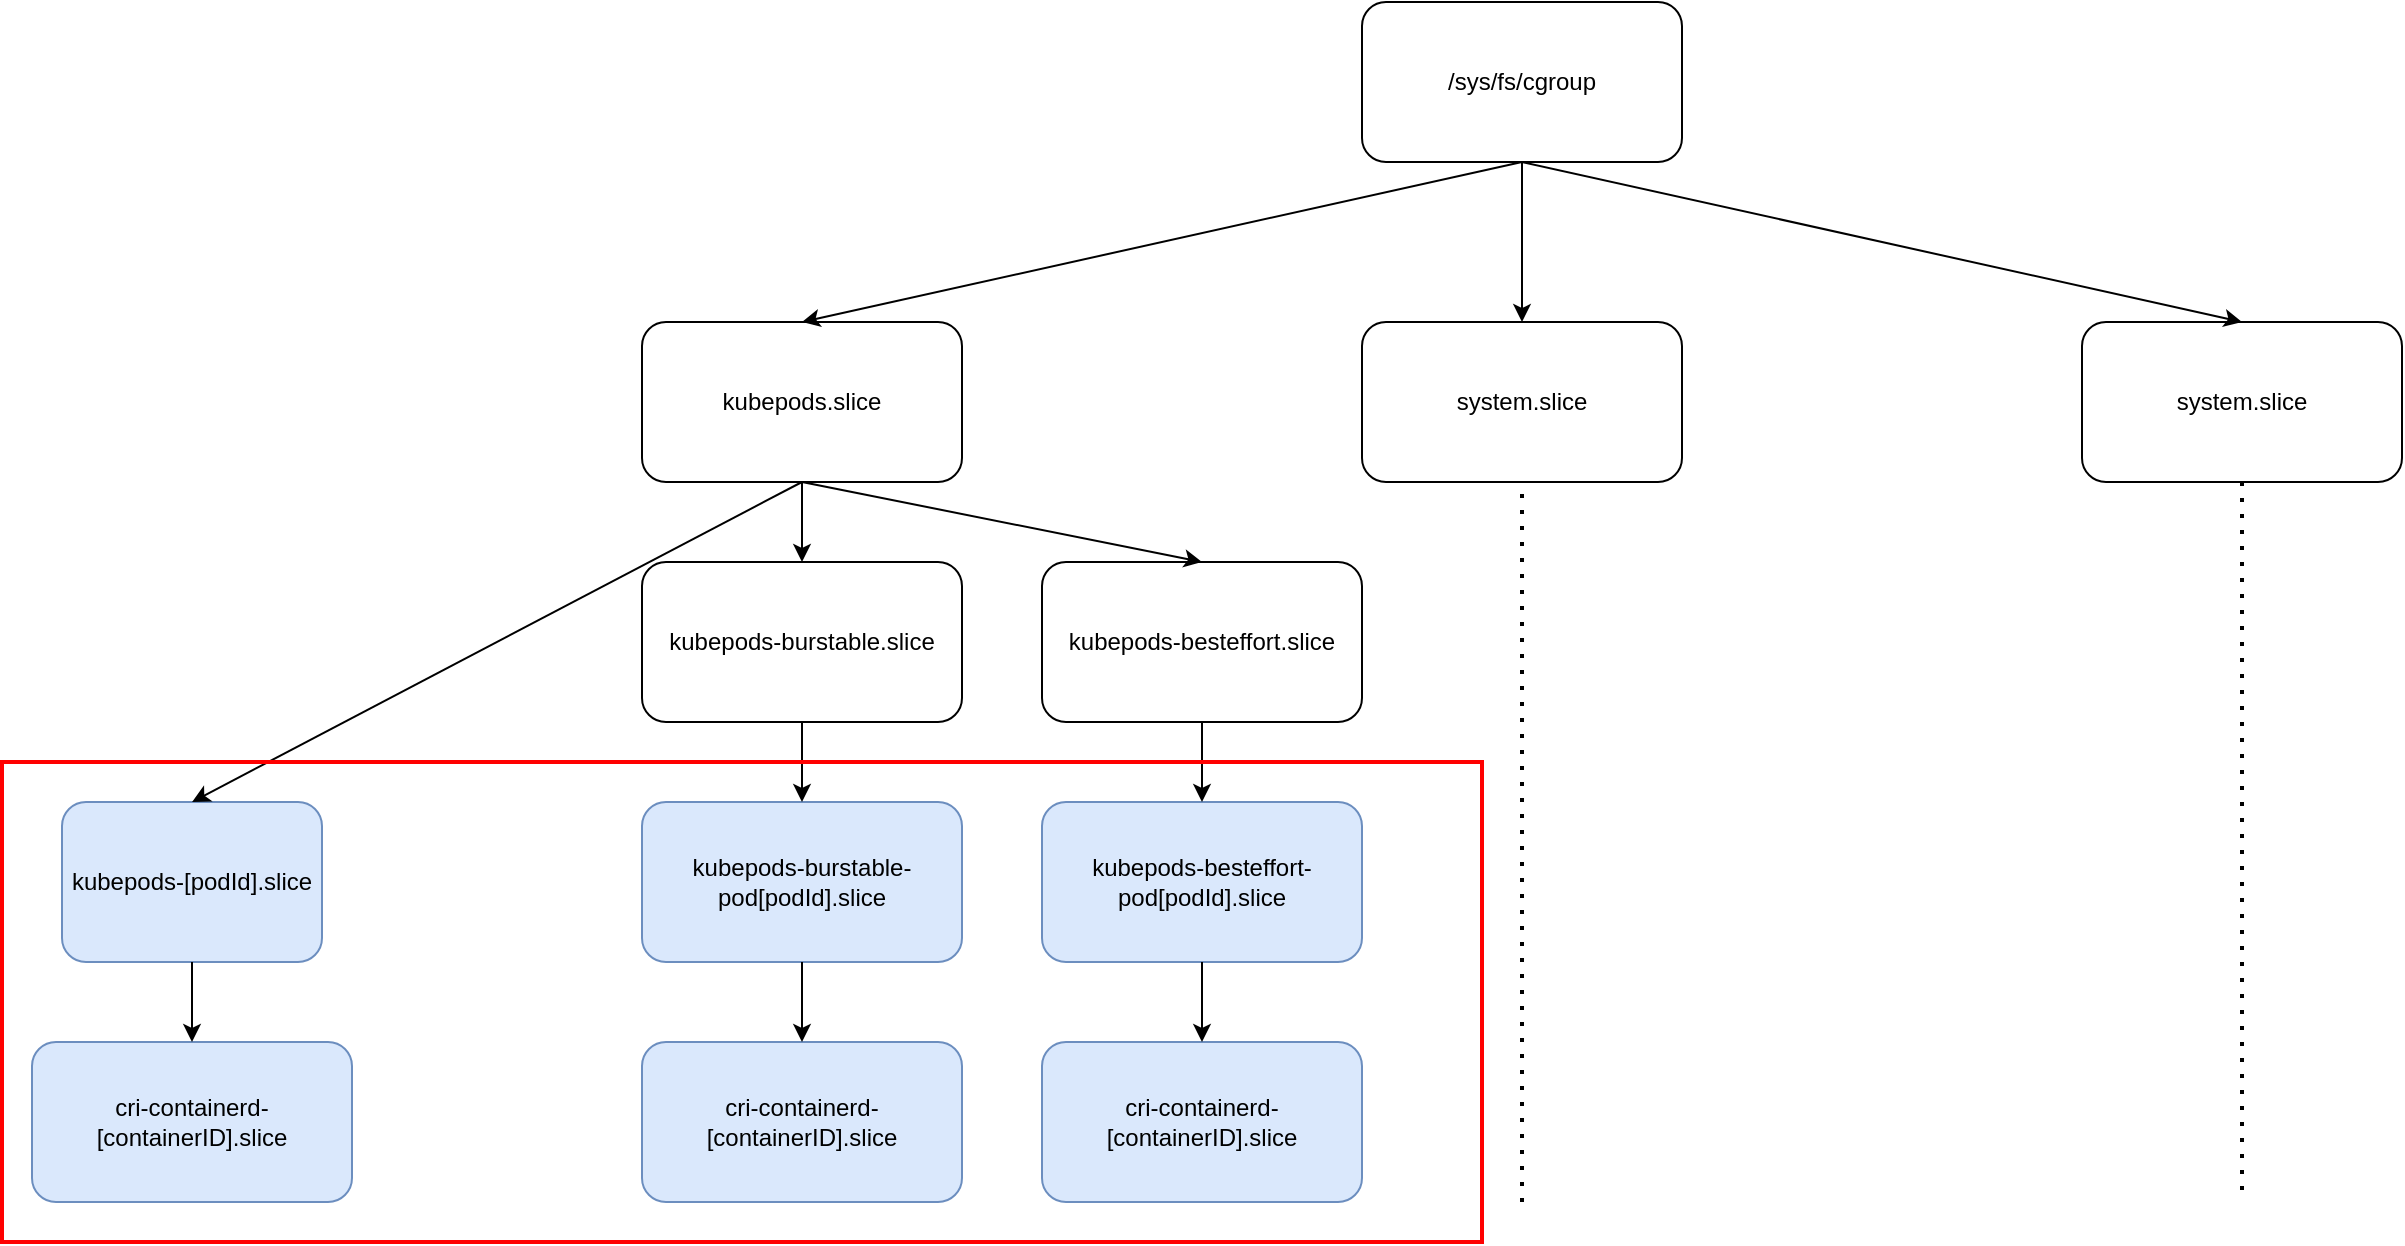 <mxfile version="26.2.12">
  <diagram name="Page-1" id="VrustT9aQ9iLsQXw1_XP">
    <mxGraphModel dx="2278" dy="766" grid="1" gridSize="10" guides="1" tooltips="1" connect="1" arrows="1" fold="1" page="1" pageScale="1" pageWidth="850" pageHeight="1100" math="0" shadow="0">
      <root>
        <mxCell id="0" />
        <mxCell id="1" parent="0" />
        <mxCell id="24xS1FKtoK1Pq3YzGILR-1" value="/sys/fs/cgroup" style="rounded=1;whiteSpace=wrap;html=1;" parent="1" vertex="1">
          <mxGeometry x="640" y="40" width="160" height="80" as="geometry" />
        </mxCell>
        <mxCell id="24xS1FKtoK1Pq3YzGILR-4" value="kubepods.slice" style="rounded=1;whiteSpace=wrap;html=1;" parent="1" vertex="1">
          <mxGeometry x="280" y="200" width="160" height="80" as="geometry" />
        </mxCell>
        <mxCell id="24xS1FKtoK1Pq3YzGILR-7" value="kubepods-burstable.slice" style="rounded=1;whiteSpace=wrap;html=1;" parent="1" vertex="1">
          <mxGeometry x="280" y="320" width="160" height="80" as="geometry" />
        </mxCell>
        <mxCell id="24xS1FKtoK1Pq3YzGILR-8" value="kubepods-besteffort.slice" style="rounded=1;whiteSpace=wrap;html=1;" parent="1" vertex="1">
          <mxGeometry x="480" y="320" width="160" height="80" as="geometry" />
        </mxCell>
        <mxCell id="24xS1FKtoK1Pq3YzGILR-9" value="kubepods-burstable-pod[podId].slice" style="rounded=1;whiteSpace=wrap;html=1;fillColor=#dae8fc;strokeColor=#6c8ebf;" parent="1" vertex="1">
          <mxGeometry x="280" y="440" width="160" height="80" as="geometry" />
        </mxCell>
        <mxCell id="24xS1FKtoK1Pq3YzGILR-11" value="kubepods-besteffort-pod[podId].slice" style="rounded=1;whiteSpace=wrap;html=1;fillColor=#dae8fc;strokeColor=#6c8ebf;" parent="1" vertex="1">
          <mxGeometry x="480" y="440" width="160" height="80" as="geometry" />
        </mxCell>
        <mxCell id="24xS1FKtoK1Pq3YzGILR-13" value="cri-containerd-[containerID].slice" style="rounded=1;whiteSpace=wrap;html=1;fillColor=#dae8fc;strokeColor=#6c8ebf;" parent="1" vertex="1">
          <mxGeometry x="280" y="560" width="160" height="80" as="geometry" />
        </mxCell>
        <mxCell id="24xS1FKtoK1Pq3YzGILR-14" value="cri-containerd-[containerID].slice" style="rounded=1;whiteSpace=wrap;html=1;fillColor=#dae8fc;strokeColor=#6c8ebf;" parent="1" vertex="1">
          <mxGeometry x="480" y="560" width="160" height="80" as="geometry" />
        </mxCell>
        <mxCell id="24xS1FKtoK1Pq3YzGILR-15" value="" style="endArrow=classic;html=1;rounded=0;exitX=0.5;exitY=1;exitDx=0;exitDy=0;entryX=0.5;entryY=0;entryDx=0;entryDy=0;" parent="1" source="24xS1FKtoK1Pq3YzGILR-1" target="24xS1FKtoK1Pq3YzGILR-4" edge="1">
          <mxGeometry width="50" height="50" relative="1" as="geometry">
            <mxPoint x="320" y="310" as="sourcePoint" />
            <mxPoint x="370" y="260" as="targetPoint" />
          </mxGeometry>
        </mxCell>
        <mxCell id="24xS1FKtoK1Pq3YzGILR-16" value="" style="endArrow=classic;html=1;rounded=0;exitX=0.5;exitY=1;exitDx=0;exitDy=0;entryX=0.5;entryY=0;entryDx=0;entryDy=0;" parent="1" source="24xS1FKtoK1Pq3YzGILR-4" target="24xS1FKtoK1Pq3YzGILR-7" edge="1">
          <mxGeometry width="50" height="50" relative="1" as="geometry">
            <mxPoint x="320" y="310" as="sourcePoint" />
            <mxPoint x="370" y="260" as="targetPoint" />
          </mxGeometry>
        </mxCell>
        <mxCell id="24xS1FKtoK1Pq3YzGILR-17" value="" style="endArrow=classic;html=1;rounded=0;exitX=0.5;exitY=1;exitDx=0;exitDy=0;entryX=0.5;entryY=0;entryDx=0;entryDy=0;" parent="1" source="24xS1FKtoK1Pq3YzGILR-4" target="24xS1FKtoK1Pq3YzGILR-8" edge="1">
          <mxGeometry width="50" height="50" relative="1" as="geometry">
            <mxPoint x="320" y="310" as="sourcePoint" />
            <mxPoint x="370" y="260" as="targetPoint" />
          </mxGeometry>
        </mxCell>
        <mxCell id="24xS1FKtoK1Pq3YzGILR-18" value="" style="endArrow=classic;html=1;rounded=0;exitX=0.5;exitY=1;exitDx=0;exitDy=0;entryX=0.5;entryY=0;entryDx=0;entryDy=0;" parent="1" source="24xS1FKtoK1Pq3YzGILR-7" target="24xS1FKtoK1Pq3YzGILR-9" edge="1">
          <mxGeometry width="50" height="50" relative="1" as="geometry">
            <mxPoint x="320" y="350" as="sourcePoint" />
            <mxPoint x="370" y="300" as="targetPoint" />
          </mxGeometry>
        </mxCell>
        <mxCell id="24xS1FKtoK1Pq3YzGILR-19" value="" style="endArrow=classic;html=1;rounded=0;exitX=0.5;exitY=1;exitDx=0;exitDy=0;" parent="1" source="24xS1FKtoK1Pq3YzGILR-8" target="24xS1FKtoK1Pq3YzGILR-11" edge="1">
          <mxGeometry width="50" height="50" relative="1" as="geometry">
            <mxPoint x="320" y="400" as="sourcePoint" />
            <mxPoint x="370" y="350" as="targetPoint" />
          </mxGeometry>
        </mxCell>
        <mxCell id="24xS1FKtoK1Pq3YzGILR-20" value="" style="endArrow=classic;html=1;rounded=0;exitX=0.5;exitY=1;exitDx=0;exitDy=0;entryX=0.5;entryY=0;entryDx=0;entryDy=0;" parent="1" source="24xS1FKtoK1Pq3YzGILR-9" target="24xS1FKtoK1Pq3YzGILR-13" edge="1">
          <mxGeometry width="50" height="50" relative="1" as="geometry">
            <mxPoint x="320" y="510" as="sourcePoint" />
            <mxPoint x="370" y="460" as="targetPoint" />
          </mxGeometry>
        </mxCell>
        <mxCell id="24xS1FKtoK1Pq3YzGILR-21" value="" style="endArrow=classic;html=1;rounded=0;exitX=0.5;exitY=1;exitDx=0;exitDy=0;entryX=0.5;entryY=0;entryDx=0;entryDy=0;" parent="1" source="24xS1FKtoK1Pq3YzGILR-11" target="24xS1FKtoK1Pq3YzGILR-14" edge="1">
          <mxGeometry width="50" height="50" relative="1" as="geometry">
            <mxPoint x="320" y="510" as="sourcePoint" />
            <mxPoint x="370" y="460" as="targetPoint" />
          </mxGeometry>
        </mxCell>
        <mxCell id="24xS1FKtoK1Pq3YzGILR-22" value="system.slice" style="rounded=1;whiteSpace=wrap;html=1;" parent="1" vertex="1">
          <mxGeometry x="640" y="200" width="160" height="80" as="geometry" />
        </mxCell>
        <mxCell id="24xS1FKtoK1Pq3YzGILR-23" value="" style="endArrow=classic;html=1;rounded=0;exitX=0.5;exitY=1;exitDx=0;exitDy=0;" parent="1" source="24xS1FKtoK1Pq3YzGILR-1" target="24xS1FKtoK1Pq3YzGILR-22" edge="1">
          <mxGeometry width="50" height="50" relative="1" as="geometry">
            <mxPoint x="820" y="340" as="sourcePoint" />
            <mxPoint x="870" y="290" as="targetPoint" />
          </mxGeometry>
        </mxCell>
        <mxCell id="24xS1FKtoK1Pq3YzGILR-24" value="system.slice" style="rounded=1;whiteSpace=wrap;html=1;" parent="1" vertex="1">
          <mxGeometry x="1000" y="200" width="160" height="80" as="geometry" />
        </mxCell>
        <mxCell id="24xS1FKtoK1Pq3YzGILR-25" value="" style="endArrow=classic;html=1;rounded=0;exitX=0.5;exitY=1;exitDx=0;exitDy=0;entryX=0.5;entryY=0;entryDx=0;entryDy=0;" parent="1" source="24xS1FKtoK1Pq3YzGILR-1" target="24xS1FKtoK1Pq3YzGILR-24" edge="1">
          <mxGeometry width="50" height="50" relative="1" as="geometry">
            <mxPoint x="720" y="330" as="sourcePoint" />
            <mxPoint x="770" y="280" as="targetPoint" />
          </mxGeometry>
        </mxCell>
        <mxCell id="24xS1FKtoK1Pq3YzGILR-26" value="" style="endArrow=none;dashed=1;html=1;dashPattern=1 3;strokeWidth=2;rounded=0;entryX=0.5;entryY=1;entryDx=0;entryDy=0;" parent="1" target="24xS1FKtoK1Pq3YzGILR-22" edge="1">
          <mxGeometry width="50" height="50" relative="1" as="geometry">
            <mxPoint x="720" y="640" as="sourcePoint" />
            <mxPoint x="660" y="380" as="targetPoint" />
          </mxGeometry>
        </mxCell>
        <mxCell id="24xS1FKtoK1Pq3YzGILR-27" value="" style="endArrow=none;dashed=1;html=1;dashPattern=1 3;strokeWidth=2;rounded=0;exitX=0.5;exitY=1;exitDx=0;exitDy=0;" parent="1" source="24xS1FKtoK1Pq3YzGILR-24" edge="1">
          <mxGeometry width="50" height="50" relative="1" as="geometry">
            <mxPoint x="610" y="430" as="sourcePoint" />
            <mxPoint x="1080" y="640" as="targetPoint" />
          </mxGeometry>
        </mxCell>
        <mxCell id="24xS1FKtoK1Pq3YzGILR-28" value="kubepods-[podId].slice" style="rounded=1;whiteSpace=wrap;html=1;fillColor=#dae8fc;strokeColor=#6c8ebf;" parent="1" vertex="1">
          <mxGeometry x="-10" y="440" width="130" height="80" as="geometry" />
        </mxCell>
        <mxCell id="24xS1FKtoK1Pq3YzGILR-29" value="" style="endArrow=classic;html=1;rounded=0;exitX=0.5;exitY=1;exitDx=0;exitDy=0;entryX=0.5;entryY=0;entryDx=0;entryDy=0;" parent="1" source="24xS1FKtoK1Pq3YzGILR-4" target="24xS1FKtoK1Pq3YzGILR-28" edge="1">
          <mxGeometry width="50" height="50" relative="1" as="geometry">
            <mxPoint x="520" y="430" as="sourcePoint" />
            <mxPoint x="570" y="380" as="targetPoint" />
          </mxGeometry>
        </mxCell>
        <mxCell id="u81XuuetXmTG_5yvI7nN-1" value="cri-containerd-[containerID].slice" style="rounded=1;whiteSpace=wrap;html=1;fillColor=#dae8fc;strokeColor=#6c8ebf;" vertex="1" parent="1">
          <mxGeometry x="-25" y="560" width="160" height="80" as="geometry" />
        </mxCell>
        <mxCell id="u81XuuetXmTG_5yvI7nN-2" value="" style="endArrow=classic;html=1;rounded=0;exitX=0.5;exitY=1;exitDx=0;exitDy=0;entryX=0.5;entryY=0;entryDx=0;entryDy=0;" edge="1" parent="1" source="24xS1FKtoK1Pq3YzGILR-28" target="u81XuuetXmTG_5yvI7nN-1">
          <mxGeometry width="50" height="50" relative="1" as="geometry">
            <mxPoint x="340" y="470" as="sourcePoint" />
            <mxPoint x="390" y="420" as="targetPoint" />
          </mxGeometry>
        </mxCell>
        <mxCell id="u81XuuetXmTG_5yvI7nN-4" value="" style="rounded=0;whiteSpace=wrap;html=1;fillColor=none;strokeColor=light-dark(#FF0000,#EDEDED);glass=0;shadow=0;strokeWidth=2;" vertex="1" parent="1">
          <mxGeometry x="-40" y="420" width="740" height="240" as="geometry" />
        </mxCell>
      </root>
    </mxGraphModel>
  </diagram>
</mxfile>
